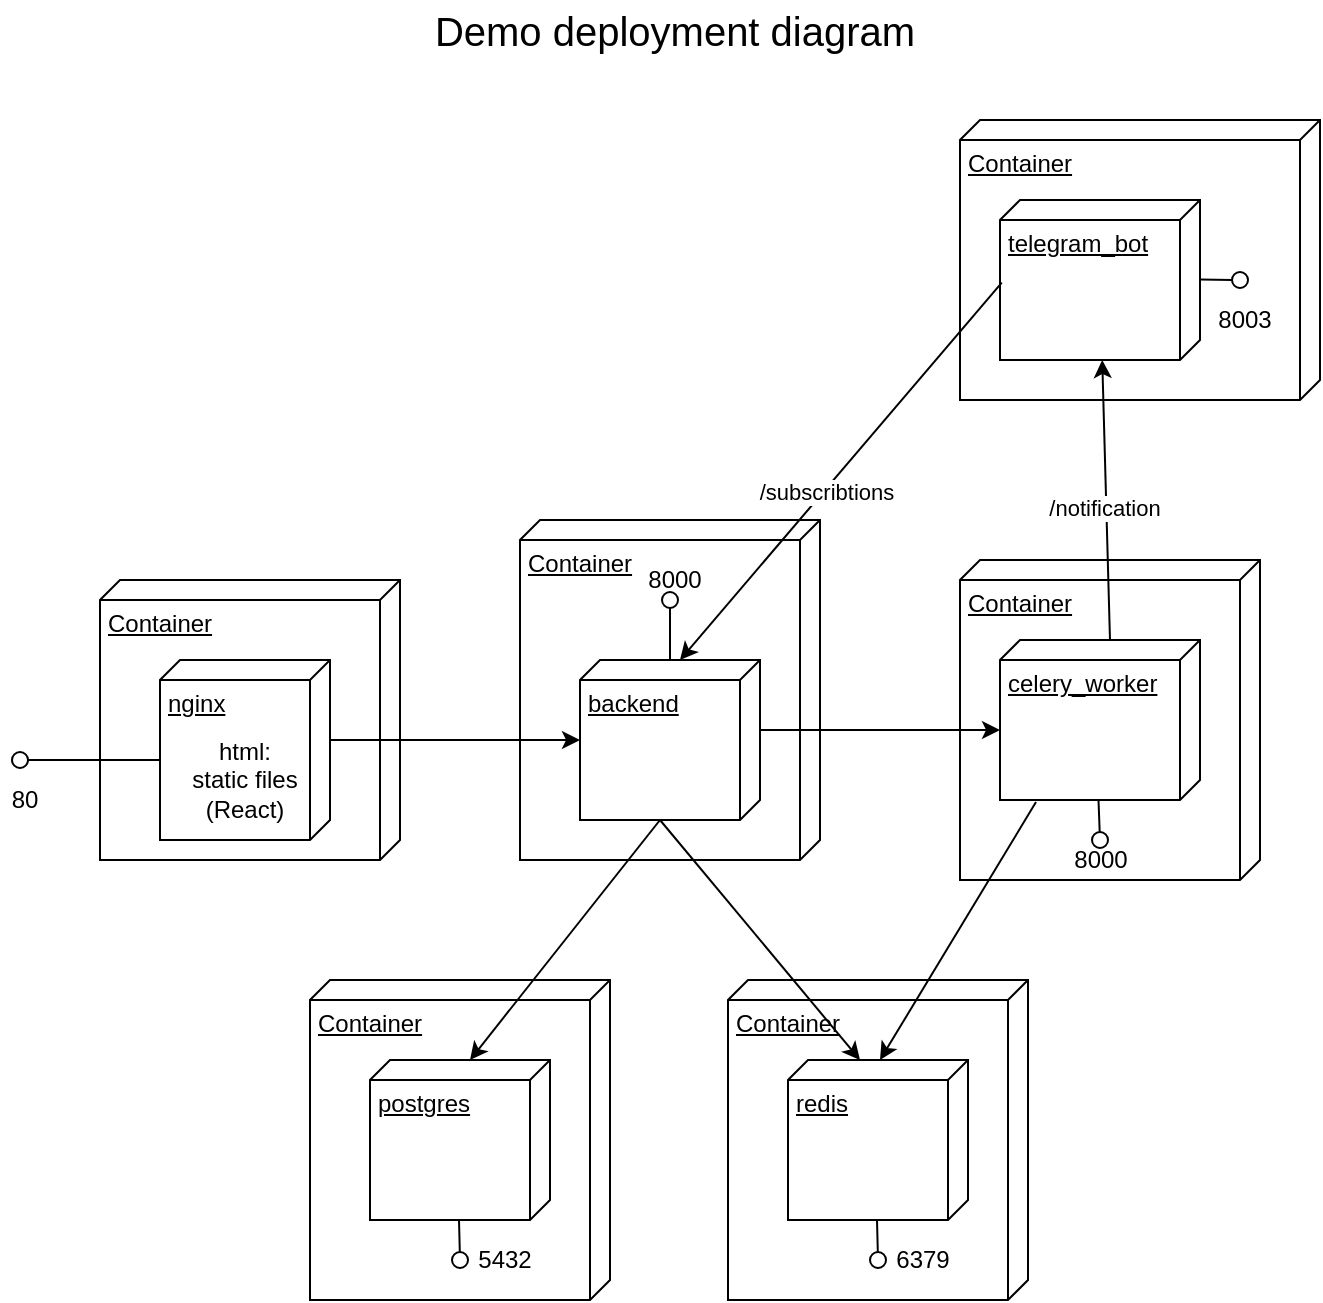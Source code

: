 <mxfile version="20.3.0" type="device"><diagram id="LOh8ylKC7YtTuwkyJs7f" name="Page-1"><mxGraphModel dx="2066" dy="1165" grid="1" gridSize="10" guides="1" tooltips="1" connect="1" arrows="1" fold="1" page="1" pageScale="1" pageWidth="827" pageHeight="1169" math="0" shadow="0"><root><mxCell id="0"/><mxCell id="1" parent="0"/><mxCell id="MQ5eMXhDKmc299ko9ecY-15" value="Container" style="verticalAlign=top;align=left;spacingTop=8;spacingLeft=2;spacingRight=12;shape=cube;size=10;direction=south;fontStyle=4;html=1;" parent="1" vertex="1"><mxGeometry x="414" y="690" width="150" height="160" as="geometry"/></mxCell><mxCell id="MQ5eMXhDKmc299ko9ecY-5" value="redis" style="verticalAlign=top;align=left;spacingTop=8;spacingLeft=2;spacingRight=12;shape=cube;size=10;direction=south;fontStyle=4;html=1;" parent="1" vertex="1"><mxGeometry x="444" y="730" width="90" height="80" as="geometry"/></mxCell><mxCell id="MQ5eMXhDKmc299ko9ecY-17" value="Container" style="verticalAlign=top;align=left;spacingTop=8;spacingLeft=2;spacingRight=12;shape=cube;size=10;direction=south;fontStyle=4;html=1;" parent="1" vertex="1"><mxGeometry x="205" y="690" width="150" height="160" as="geometry"/></mxCell><mxCell id="MQ5eMXhDKmc299ko9ecY-18" value="postgres" style="verticalAlign=top;align=left;spacingTop=8;spacingLeft=2;spacingRight=12;shape=cube;size=10;direction=south;fontStyle=4;html=1;" parent="1" vertex="1"><mxGeometry x="235" y="730" width="90" height="80" as="geometry"/></mxCell><mxCell id="MQ5eMXhDKmc299ko9ecY-19" value="Container" style="verticalAlign=top;align=left;spacingTop=8;spacingLeft=2;spacingRight=12;shape=cube;size=10;direction=south;fontStyle=4;html=1;" parent="1" vertex="1"><mxGeometry x="100" y="490" width="150" height="140" as="geometry"/></mxCell><mxCell id="MQ5eMXhDKmc299ko9ecY-20" value="nginx" style="verticalAlign=top;align=left;spacingTop=8;spacingLeft=2;spacingRight=12;shape=cube;size=10;direction=south;fontStyle=4;html=1;" parent="1" vertex="1"><mxGeometry x="130" y="530" width="85" height="90" as="geometry"/></mxCell><mxCell id="MQ5eMXhDKmc299ko9ecY-21" value="html: &lt;br&gt;static files (React)" style="text;html=1;strokeColor=none;fillColor=none;align=center;verticalAlign=middle;whiteSpace=wrap;rounded=0;" parent="1" vertex="1"><mxGeometry x="140" y="570" width="65" height="40" as="geometry"/></mxCell><mxCell id="MQ5eMXhDKmc299ko9ecY-23" value="Container" style="verticalAlign=top;align=left;spacingTop=8;spacingLeft=2;spacingRight=12;shape=cube;size=10;direction=south;fontStyle=4;html=1;" parent="1" vertex="1"><mxGeometry x="310" y="460" width="150" height="170" as="geometry"/></mxCell><mxCell id="MQ5eMXhDKmc299ko9ecY-24" value="backend" style="verticalAlign=top;align=left;spacingTop=8;spacingLeft=2;spacingRight=12;shape=cube;size=10;direction=south;fontStyle=4;html=1;" parent="1" vertex="1"><mxGeometry x="340" y="530" width="90" height="80" as="geometry"/></mxCell><mxCell id="MQ5eMXhDKmc299ko9ecY-25" value="Container" style="verticalAlign=top;align=left;spacingTop=8;spacingLeft=2;spacingRight=12;shape=cube;size=10;direction=south;fontStyle=4;html=1;" parent="1" vertex="1"><mxGeometry x="530" y="480" width="150" height="160" as="geometry"/></mxCell><mxCell id="MQ5eMXhDKmc299ko9ecY-26" value="celery_worker" style="verticalAlign=top;align=left;spacingTop=8;spacingLeft=2;spacingRight=12;shape=cube;size=10;direction=south;fontStyle=4;html=1;" parent="1" vertex="1"><mxGeometry x="550" y="520" width="100" height="80" as="geometry"/></mxCell><mxCell id="MQ5eMXhDKmc299ko9ecY-27" value="Container" style="verticalAlign=top;align=left;spacingTop=8;spacingLeft=2;spacingRight=12;shape=cube;size=10;direction=south;fontStyle=4;html=1;" parent="1" vertex="1"><mxGeometry x="530" y="260" width="180" height="140" as="geometry"/></mxCell><mxCell id="MQ5eMXhDKmc299ko9ecY-28" value="telegram_bot" style="verticalAlign=top;align=left;spacingTop=8;spacingLeft=2;spacingRight=12;shape=cube;size=10;direction=south;fontStyle=4;html=1;" parent="1" vertex="1"><mxGeometry x="550" y="300" width="100" height="80" as="geometry"/></mxCell><mxCell id="MQ5eMXhDKmc299ko9ecY-11" style="edgeStyle=none;rounded=0;orthogonalLoop=1;jettySize=auto;html=1;exitX=0;exitY=0;exitDx=0;exitDy=45;exitPerimeter=0;" parent="1" source="MQ5eMXhDKmc299ko9ecY-26" target="MQ5eMXhDKmc299ko9ecY-28" edge="1"><mxGeometry relative="1" as="geometry"><mxPoint x="640" y="500" as="sourcePoint"/><mxPoint x="560" y="450" as="targetPoint"/></mxGeometry></mxCell><mxCell id="MQ5eMXhDKmc299ko9ecY-14" value="/notification" style="edgeLabel;html=1;align=center;verticalAlign=middle;resizable=0;points=[];" parent="MQ5eMXhDKmc299ko9ecY-11" vertex="1" connectable="0"><mxGeometry x="-0.06" y="1" relative="1" as="geometry"><mxPoint as="offset"/></mxGeometry></mxCell><mxCell id="MQ5eMXhDKmc299ko9ecY-12" style="edgeStyle=none;rounded=0;orthogonalLoop=1;jettySize=auto;html=1;exitX=0.517;exitY=0.991;exitDx=0;exitDy=0;exitPerimeter=0;entryX=0;entryY=0;entryDx=0;entryDy=40;entryPerimeter=0;" parent="1" source="MQ5eMXhDKmc299ko9ecY-28" target="MQ5eMXhDKmc299ko9ecY-24" edge="1"><mxGeometry relative="1" as="geometry"><mxPoint x="340" y="300" as="sourcePoint"/><mxPoint x="280" y="460" as="targetPoint"/></mxGeometry></mxCell><mxCell id="MQ5eMXhDKmc299ko9ecY-13" value="/subscribtions" style="edgeLabel;html=1;align=center;verticalAlign=middle;resizable=0;points=[];" parent="MQ5eMXhDKmc299ko9ecY-12" vertex="1" connectable="0"><mxGeometry x="0.102" y="1" relative="1" as="geometry"><mxPoint as="offset"/></mxGeometry></mxCell><mxCell id="MQ5eMXhDKmc299ko9ecY-30" value="" style="endArrow=classic;html=1;rounded=0;exitX=0;exitY=0;exitDx=40;exitDy=0;exitPerimeter=0;" parent="1" source="MQ5eMXhDKmc299ko9ecY-20" target="MQ5eMXhDKmc299ko9ecY-24" edge="1"><mxGeometry width="50" height="50" relative="1" as="geometry"><mxPoint x="240" y="600" as="sourcePoint"/><mxPoint x="290" y="550" as="targetPoint"/></mxGeometry></mxCell><mxCell id="MQ5eMXhDKmc299ko9ecY-31" value="" style="endArrow=classic;html=1;rounded=0;entryX=0;entryY=0;entryDx=45;entryDy=100;entryPerimeter=0;exitX=0;exitY=0;exitDx=35;exitDy=0;exitPerimeter=0;" parent="1" source="MQ5eMXhDKmc299ko9ecY-24" target="MQ5eMXhDKmc299ko9ecY-26" edge="1"><mxGeometry width="50" height="50" relative="1" as="geometry"><mxPoint x="280" y="700" as="sourcePoint"/><mxPoint x="330" y="650" as="targetPoint"/></mxGeometry></mxCell><mxCell id="MQ5eMXhDKmc299ko9ecY-32" value="" style="endArrow=classic;html=1;rounded=0;entryX=0;entryY=0;entryDx=0;entryDy=40;entryPerimeter=0;exitX=0;exitY=0;exitDx=80;exitDy=50;exitPerimeter=0;" parent="1" source="MQ5eMXhDKmc299ko9ecY-24" target="MQ5eMXhDKmc299ko9ecY-18" edge="1"><mxGeometry width="50" height="50" relative="1" as="geometry"><mxPoint x="280" y="700" as="sourcePoint"/><mxPoint x="330" y="650" as="targetPoint"/></mxGeometry></mxCell><mxCell id="MQ5eMXhDKmc299ko9ecY-33" value="" style="endArrow=classic;html=1;rounded=0;exitX=0;exitY=0;exitDx=80;exitDy=50;exitPerimeter=0;entryX=0;entryY=0.6;entryDx=0;entryDy=0;entryPerimeter=0;" parent="1" source="MQ5eMXhDKmc299ko9ecY-24" target="MQ5eMXhDKmc299ko9ecY-5" edge="1"><mxGeometry width="50" height="50" relative="1" as="geometry"><mxPoint x="370" y="620" as="sourcePoint"/><mxPoint x="485" y="760" as="targetPoint"/></mxGeometry></mxCell><mxCell id="MQ5eMXhDKmc299ko9ecY-38" value="" style="html=1;verticalAlign=bottom;labelBackgroundColor=none;endArrow=oval;endFill=0;endSize=8;rounded=0;exitX=0;exitY=0;exitDx=50;exitDy=85;exitPerimeter=0;" parent="1" source="MQ5eMXhDKmc299ko9ecY-20" edge="1"><mxGeometry width="160" relative="1" as="geometry"><mxPoint x="127" y="620" as="sourcePoint"/><mxPoint x="60" y="580" as="targetPoint"/></mxGeometry></mxCell><mxCell id="MQ5eMXhDKmc299ko9ecY-39" value="" style="html=1;verticalAlign=bottom;labelBackgroundColor=none;endArrow=oval;endFill=0;endSize=8;rounded=0;" parent="1" source="MQ5eMXhDKmc299ko9ecY-24" edge="1"><mxGeometry width="160" relative="1" as="geometry"><mxPoint x="374" y="390" as="sourcePoint"/><mxPoint x="385" y="500" as="targetPoint"/></mxGeometry></mxCell><mxCell id="MQ5eMXhDKmc299ko9ecY-40" value="" style="html=1;verticalAlign=bottom;labelBackgroundColor=none;endArrow=oval;endFill=0;endSize=8;rounded=0;" parent="1" edge="1"><mxGeometry width="160" relative="1" as="geometry"><mxPoint x="599.25" y="600" as="sourcePoint"/><mxPoint x="600" y="620" as="targetPoint"/></mxGeometry></mxCell><mxCell id="MQ5eMXhDKmc299ko9ecY-41" value="" style="html=1;verticalAlign=bottom;labelBackgroundColor=none;endArrow=oval;endFill=0;endSize=8;rounded=0;" parent="1" edge="1"><mxGeometry width="160" relative="1" as="geometry"><mxPoint x="488.5" y="810" as="sourcePoint"/><mxPoint x="489" y="830" as="targetPoint"/></mxGeometry></mxCell><mxCell id="MQ5eMXhDKmc299ko9ecY-42" value="" style="html=1;verticalAlign=bottom;labelBackgroundColor=none;endArrow=oval;endFill=0;endSize=8;rounded=0;" parent="1" edge="1"><mxGeometry width="160" relative="1" as="geometry"><mxPoint x="279.5" y="810" as="sourcePoint"/><mxPoint x="280" y="830" as="targetPoint"/></mxGeometry></mxCell><mxCell id="MQ5eMXhDKmc299ko9ecY-43" value="" style="html=1;verticalAlign=bottom;labelBackgroundColor=none;endArrow=oval;endFill=0;endSize=8;rounded=0;" parent="1" edge="1"><mxGeometry width="160" relative="1" as="geometry"><mxPoint x="650" y="339.69" as="sourcePoint"/><mxPoint x="670" y="340" as="targetPoint"/></mxGeometry></mxCell><mxCell id="MQ5eMXhDKmc299ko9ecY-44" value="80" style="text;html=1;strokeColor=none;fillColor=none;align=center;verticalAlign=middle;whiteSpace=wrap;rounded=0;" parent="1" vertex="1"><mxGeometry x="50" y="590" width="25" height="20" as="geometry"/></mxCell><mxCell id="MQ5eMXhDKmc299ko9ecY-45" value="6379" style="text;html=1;strokeColor=none;fillColor=none;align=center;verticalAlign=middle;whiteSpace=wrap;rounded=0;" parent="1" vertex="1"><mxGeometry x="499" y="820" width="25" height="20" as="geometry"/></mxCell><mxCell id="MQ5eMXhDKmc299ko9ecY-46" value="5432" style="text;html=1;strokeColor=none;fillColor=none;align=center;verticalAlign=middle;whiteSpace=wrap;rounded=0;" parent="1" vertex="1"><mxGeometry x="290" y="820" width="25" height="20" as="geometry"/></mxCell><mxCell id="MQ5eMXhDKmc299ko9ecY-47" value="8000" style="text;html=1;strokeColor=none;fillColor=none;align=center;verticalAlign=middle;whiteSpace=wrap;rounded=0;" parent="1" vertex="1"><mxGeometry x="587.5" y="620" width="25" height="20" as="geometry"/></mxCell><mxCell id="MQ5eMXhDKmc299ko9ecY-48" value="8003" style="text;html=1;strokeColor=none;fillColor=none;align=center;verticalAlign=middle;whiteSpace=wrap;rounded=0;" parent="1" vertex="1"><mxGeometry x="660" y="350" width="25" height="20" as="geometry"/></mxCell><mxCell id="MQ5eMXhDKmc299ko9ecY-49" value="8000" style="text;html=1;strokeColor=none;fillColor=none;align=center;verticalAlign=middle;whiteSpace=wrap;rounded=0;" parent="1" vertex="1"><mxGeometry x="375" y="480" width="25" height="20" as="geometry"/></mxCell><mxCell id="MQ5eMXhDKmc299ko9ecY-51" value="&lt;font style=&quot;font-size: 20px;&quot;&gt;Demo deployment diagram&lt;/font&gt;" style="text;html=1;strokeColor=none;fillColor=none;align=center;verticalAlign=middle;whiteSpace=wrap;rounded=0;" parent="1" vertex="1"><mxGeometry x="255" y="200" width="265" height="30" as="geometry"/></mxCell><mxCell id="LhhonLvFUyGgscxorzT2-1" value="" style="endArrow=classic;html=1;rounded=0;exitX=1.013;exitY=0.82;exitDx=0;exitDy=0;exitPerimeter=0;" edge="1" parent="1" source="MQ5eMXhDKmc299ko9ecY-26"><mxGeometry width="50" height="50" relative="1" as="geometry"><mxPoint x="587.5" y="640" as="sourcePoint"/><mxPoint x="490" y="730" as="targetPoint"/></mxGeometry></mxCell></root></mxGraphModel></diagram></mxfile>